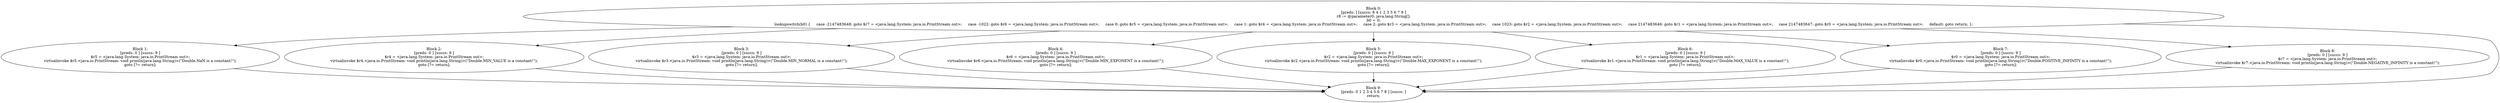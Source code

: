 digraph "unitGraph" {
    "Block 0:
[preds: ] [succs: 8 4 1 2 3 5 6 7 9 ]
r8 := @parameter0: java.lang.String[];
b0 = 0;
lookupswitch(b0) {     case -2147483648: goto $r7 = <java.lang.System: java.io.PrintStream out>;     case -1022: goto $r6 = <java.lang.System: java.io.PrintStream out>;     case 0: goto $r5 = <java.lang.System: java.io.PrintStream out>;     case 1: goto $r4 = <java.lang.System: java.io.PrintStream out>;     case 2: goto $r3 = <java.lang.System: java.io.PrintStream out>;     case 1023: goto $r2 = <java.lang.System: java.io.PrintStream out>;     case 2147483646: goto $r1 = <java.lang.System: java.io.PrintStream out>;     case 2147483647: goto $r0 = <java.lang.System: java.io.PrintStream out>;     default: goto return; };
"
    "Block 1:
[preds: 0 ] [succs: 9 ]
$r5 = <java.lang.System: java.io.PrintStream out>;
virtualinvoke $r5.<java.io.PrintStream: void println(java.lang.String)>(\"Double.NaN is a constant!\");
goto [?= return];
"
    "Block 2:
[preds: 0 ] [succs: 9 ]
$r4 = <java.lang.System: java.io.PrintStream out>;
virtualinvoke $r4.<java.io.PrintStream: void println(java.lang.String)>(\"Double.MIN_VALUE is a constant!\");
goto [?= return];
"
    "Block 3:
[preds: 0 ] [succs: 9 ]
$r3 = <java.lang.System: java.io.PrintStream out>;
virtualinvoke $r3.<java.io.PrintStream: void println(java.lang.String)>(\"Double.MIN_NORMAL is a constant!\");
goto [?= return];
"
    "Block 4:
[preds: 0 ] [succs: 9 ]
$r6 = <java.lang.System: java.io.PrintStream out>;
virtualinvoke $r6.<java.io.PrintStream: void println(java.lang.String)>(\"Double.MIN_EXPONENT is a constant!\");
goto [?= return];
"
    "Block 5:
[preds: 0 ] [succs: 9 ]
$r2 = <java.lang.System: java.io.PrintStream out>;
virtualinvoke $r2.<java.io.PrintStream: void println(java.lang.String)>(\"Double.MAX_EXPONENT is a constant!\");
goto [?= return];
"
    "Block 6:
[preds: 0 ] [succs: 9 ]
$r1 = <java.lang.System: java.io.PrintStream out>;
virtualinvoke $r1.<java.io.PrintStream: void println(java.lang.String)>(\"Double.MAX_VALUE is a constant!\");
goto [?= return];
"
    "Block 7:
[preds: 0 ] [succs: 9 ]
$r0 = <java.lang.System: java.io.PrintStream out>;
virtualinvoke $r0.<java.io.PrintStream: void println(java.lang.String)>(\"Double.POSITIVE_INFINITY is a constant!\");
goto [?= return];
"
    "Block 8:
[preds: 0 ] [succs: 9 ]
$r7 = <java.lang.System: java.io.PrintStream out>;
virtualinvoke $r7.<java.io.PrintStream: void println(java.lang.String)>(\"Double.NEGATIVE_INFINITY is a constant!\");
"
    "Block 9:
[preds: 0 1 2 3 4 5 6 7 8 ] [succs: ]
return;
"
    "Block 0:
[preds: ] [succs: 8 4 1 2 3 5 6 7 9 ]
r8 := @parameter0: java.lang.String[];
b0 = 0;
lookupswitch(b0) {     case -2147483648: goto $r7 = <java.lang.System: java.io.PrintStream out>;     case -1022: goto $r6 = <java.lang.System: java.io.PrintStream out>;     case 0: goto $r5 = <java.lang.System: java.io.PrintStream out>;     case 1: goto $r4 = <java.lang.System: java.io.PrintStream out>;     case 2: goto $r3 = <java.lang.System: java.io.PrintStream out>;     case 1023: goto $r2 = <java.lang.System: java.io.PrintStream out>;     case 2147483646: goto $r1 = <java.lang.System: java.io.PrintStream out>;     case 2147483647: goto $r0 = <java.lang.System: java.io.PrintStream out>;     default: goto return; };
"->"Block 8:
[preds: 0 ] [succs: 9 ]
$r7 = <java.lang.System: java.io.PrintStream out>;
virtualinvoke $r7.<java.io.PrintStream: void println(java.lang.String)>(\"Double.NEGATIVE_INFINITY is a constant!\");
";
    "Block 0:
[preds: ] [succs: 8 4 1 2 3 5 6 7 9 ]
r8 := @parameter0: java.lang.String[];
b0 = 0;
lookupswitch(b0) {     case -2147483648: goto $r7 = <java.lang.System: java.io.PrintStream out>;     case -1022: goto $r6 = <java.lang.System: java.io.PrintStream out>;     case 0: goto $r5 = <java.lang.System: java.io.PrintStream out>;     case 1: goto $r4 = <java.lang.System: java.io.PrintStream out>;     case 2: goto $r3 = <java.lang.System: java.io.PrintStream out>;     case 1023: goto $r2 = <java.lang.System: java.io.PrintStream out>;     case 2147483646: goto $r1 = <java.lang.System: java.io.PrintStream out>;     case 2147483647: goto $r0 = <java.lang.System: java.io.PrintStream out>;     default: goto return; };
"->"Block 4:
[preds: 0 ] [succs: 9 ]
$r6 = <java.lang.System: java.io.PrintStream out>;
virtualinvoke $r6.<java.io.PrintStream: void println(java.lang.String)>(\"Double.MIN_EXPONENT is a constant!\");
goto [?= return];
";
    "Block 0:
[preds: ] [succs: 8 4 1 2 3 5 6 7 9 ]
r8 := @parameter0: java.lang.String[];
b0 = 0;
lookupswitch(b0) {     case -2147483648: goto $r7 = <java.lang.System: java.io.PrintStream out>;     case -1022: goto $r6 = <java.lang.System: java.io.PrintStream out>;     case 0: goto $r5 = <java.lang.System: java.io.PrintStream out>;     case 1: goto $r4 = <java.lang.System: java.io.PrintStream out>;     case 2: goto $r3 = <java.lang.System: java.io.PrintStream out>;     case 1023: goto $r2 = <java.lang.System: java.io.PrintStream out>;     case 2147483646: goto $r1 = <java.lang.System: java.io.PrintStream out>;     case 2147483647: goto $r0 = <java.lang.System: java.io.PrintStream out>;     default: goto return; };
"->"Block 1:
[preds: 0 ] [succs: 9 ]
$r5 = <java.lang.System: java.io.PrintStream out>;
virtualinvoke $r5.<java.io.PrintStream: void println(java.lang.String)>(\"Double.NaN is a constant!\");
goto [?= return];
";
    "Block 0:
[preds: ] [succs: 8 4 1 2 3 5 6 7 9 ]
r8 := @parameter0: java.lang.String[];
b0 = 0;
lookupswitch(b0) {     case -2147483648: goto $r7 = <java.lang.System: java.io.PrintStream out>;     case -1022: goto $r6 = <java.lang.System: java.io.PrintStream out>;     case 0: goto $r5 = <java.lang.System: java.io.PrintStream out>;     case 1: goto $r4 = <java.lang.System: java.io.PrintStream out>;     case 2: goto $r3 = <java.lang.System: java.io.PrintStream out>;     case 1023: goto $r2 = <java.lang.System: java.io.PrintStream out>;     case 2147483646: goto $r1 = <java.lang.System: java.io.PrintStream out>;     case 2147483647: goto $r0 = <java.lang.System: java.io.PrintStream out>;     default: goto return; };
"->"Block 2:
[preds: 0 ] [succs: 9 ]
$r4 = <java.lang.System: java.io.PrintStream out>;
virtualinvoke $r4.<java.io.PrintStream: void println(java.lang.String)>(\"Double.MIN_VALUE is a constant!\");
goto [?= return];
";
    "Block 0:
[preds: ] [succs: 8 4 1 2 3 5 6 7 9 ]
r8 := @parameter0: java.lang.String[];
b0 = 0;
lookupswitch(b0) {     case -2147483648: goto $r7 = <java.lang.System: java.io.PrintStream out>;     case -1022: goto $r6 = <java.lang.System: java.io.PrintStream out>;     case 0: goto $r5 = <java.lang.System: java.io.PrintStream out>;     case 1: goto $r4 = <java.lang.System: java.io.PrintStream out>;     case 2: goto $r3 = <java.lang.System: java.io.PrintStream out>;     case 1023: goto $r2 = <java.lang.System: java.io.PrintStream out>;     case 2147483646: goto $r1 = <java.lang.System: java.io.PrintStream out>;     case 2147483647: goto $r0 = <java.lang.System: java.io.PrintStream out>;     default: goto return; };
"->"Block 3:
[preds: 0 ] [succs: 9 ]
$r3 = <java.lang.System: java.io.PrintStream out>;
virtualinvoke $r3.<java.io.PrintStream: void println(java.lang.String)>(\"Double.MIN_NORMAL is a constant!\");
goto [?= return];
";
    "Block 0:
[preds: ] [succs: 8 4 1 2 3 5 6 7 9 ]
r8 := @parameter0: java.lang.String[];
b0 = 0;
lookupswitch(b0) {     case -2147483648: goto $r7 = <java.lang.System: java.io.PrintStream out>;     case -1022: goto $r6 = <java.lang.System: java.io.PrintStream out>;     case 0: goto $r5 = <java.lang.System: java.io.PrintStream out>;     case 1: goto $r4 = <java.lang.System: java.io.PrintStream out>;     case 2: goto $r3 = <java.lang.System: java.io.PrintStream out>;     case 1023: goto $r2 = <java.lang.System: java.io.PrintStream out>;     case 2147483646: goto $r1 = <java.lang.System: java.io.PrintStream out>;     case 2147483647: goto $r0 = <java.lang.System: java.io.PrintStream out>;     default: goto return; };
"->"Block 5:
[preds: 0 ] [succs: 9 ]
$r2 = <java.lang.System: java.io.PrintStream out>;
virtualinvoke $r2.<java.io.PrintStream: void println(java.lang.String)>(\"Double.MAX_EXPONENT is a constant!\");
goto [?= return];
";
    "Block 0:
[preds: ] [succs: 8 4 1 2 3 5 6 7 9 ]
r8 := @parameter0: java.lang.String[];
b0 = 0;
lookupswitch(b0) {     case -2147483648: goto $r7 = <java.lang.System: java.io.PrintStream out>;     case -1022: goto $r6 = <java.lang.System: java.io.PrintStream out>;     case 0: goto $r5 = <java.lang.System: java.io.PrintStream out>;     case 1: goto $r4 = <java.lang.System: java.io.PrintStream out>;     case 2: goto $r3 = <java.lang.System: java.io.PrintStream out>;     case 1023: goto $r2 = <java.lang.System: java.io.PrintStream out>;     case 2147483646: goto $r1 = <java.lang.System: java.io.PrintStream out>;     case 2147483647: goto $r0 = <java.lang.System: java.io.PrintStream out>;     default: goto return; };
"->"Block 6:
[preds: 0 ] [succs: 9 ]
$r1 = <java.lang.System: java.io.PrintStream out>;
virtualinvoke $r1.<java.io.PrintStream: void println(java.lang.String)>(\"Double.MAX_VALUE is a constant!\");
goto [?= return];
";
    "Block 0:
[preds: ] [succs: 8 4 1 2 3 5 6 7 9 ]
r8 := @parameter0: java.lang.String[];
b0 = 0;
lookupswitch(b0) {     case -2147483648: goto $r7 = <java.lang.System: java.io.PrintStream out>;     case -1022: goto $r6 = <java.lang.System: java.io.PrintStream out>;     case 0: goto $r5 = <java.lang.System: java.io.PrintStream out>;     case 1: goto $r4 = <java.lang.System: java.io.PrintStream out>;     case 2: goto $r3 = <java.lang.System: java.io.PrintStream out>;     case 1023: goto $r2 = <java.lang.System: java.io.PrintStream out>;     case 2147483646: goto $r1 = <java.lang.System: java.io.PrintStream out>;     case 2147483647: goto $r0 = <java.lang.System: java.io.PrintStream out>;     default: goto return; };
"->"Block 7:
[preds: 0 ] [succs: 9 ]
$r0 = <java.lang.System: java.io.PrintStream out>;
virtualinvoke $r0.<java.io.PrintStream: void println(java.lang.String)>(\"Double.POSITIVE_INFINITY is a constant!\");
goto [?= return];
";
    "Block 0:
[preds: ] [succs: 8 4 1 2 3 5 6 7 9 ]
r8 := @parameter0: java.lang.String[];
b0 = 0;
lookupswitch(b0) {     case -2147483648: goto $r7 = <java.lang.System: java.io.PrintStream out>;     case -1022: goto $r6 = <java.lang.System: java.io.PrintStream out>;     case 0: goto $r5 = <java.lang.System: java.io.PrintStream out>;     case 1: goto $r4 = <java.lang.System: java.io.PrintStream out>;     case 2: goto $r3 = <java.lang.System: java.io.PrintStream out>;     case 1023: goto $r2 = <java.lang.System: java.io.PrintStream out>;     case 2147483646: goto $r1 = <java.lang.System: java.io.PrintStream out>;     case 2147483647: goto $r0 = <java.lang.System: java.io.PrintStream out>;     default: goto return; };
"->"Block 9:
[preds: 0 1 2 3 4 5 6 7 8 ] [succs: ]
return;
";
    "Block 1:
[preds: 0 ] [succs: 9 ]
$r5 = <java.lang.System: java.io.PrintStream out>;
virtualinvoke $r5.<java.io.PrintStream: void println(java.lang.String)>(\"Double.NaN is a constant!\");
goto [?= return];
"->"Block 9:
[preds: 0 1 2 3 4 5 6 7 8 ] [succs: ]
return;
";
    "Block 2:
[preds: 0 ] [succs: 9 ]
$r4 = <java.lang.System: java.io.PrintStream out>;
virtualinvoke $r4.<java.io.PrintStream: void println(java.lang.String)>(\"Double.MIN_VALUE is a constant!\");
goto [?= return];
"->"Block 9:
[preds: 0 1 2 3 4 5 6 7 8 ] [succs: ]
return;
";
    "Block 3:
[preds: 0 ] [succs: 9 ]
$r3 = <java.lang.System: java.io.PrintStream out>;
virtualinvoke $r3.<java.io.PrintStream: void println(java.lang.String)>(\"Double.MIN_NORMAL is a constant!\");
goto [?= return];
"->"Block 9:
[preds: 0 1 2 3 4 5 6 7 8 ] [succs: ]
return;
";
    "Block 4:
[preds: 0 ] [succs: 9 ]
$r6 = <java.lang.System: java.io.PrintStream out>;
virtualinvoke $r6.<java.io.PrintStream: void println(java.lang.String)>(\"Double.MIN_EXPONENT is a constant!\");
goto [?= return];
"->"Block 9:
[preds: 0 1 2 3 4 5 6 7 8 ] [succs: ]
return;
";
    "Block 5:
[preds: 0 ] [succs: 9 ]
$r2 = <java.lang.System: java.io.PrintStream out>;
virtualinvoke $r2.<java.io.PrintStream: void println(java.lang.String)>(\"Double.MAX_EXPONENT is a constant!\");
goto [?= return];
"->"Block 9:
[preds: 0 1 2 3 4 5 6 7 8 ] [succs: ]
return;
";
    "Block 6:
[preds: 0 ] [succs: 9 ]
$r1 = <java.lang.System: java.io.PrintStream out>;
virtualinvoke $r1.<java.io.PrintStream: void println(java.lang.String)>(\"Double.MAX_VALUE is a constant!\");
goto [?= return];
"->"Block 9:
[preds: 0 1 2 3 4 5 6 7 8 ] [succs: ]
return;
";
    "Block 7:
[preds: 0 ] [succs: 9 ]
$r0 = <java.lang.System: java.io.PrintStream out>;
virtualinvoke $r0.<java.io.PrintStream: void println(java.lang.String)>(\"Double.POSITIVE_INFINITY is a constant!\");
goto [?= return];
"->"Block 9:
[preds: 0 1 2 3 4 5 6 7 8 ] [succs: ]
return;
";
    "Block 8:
[preds: 0 ] [succs: 9 ]
$r7 = <java.lang.System: java.io.PrintStream out>;
virtualinvoke $r7.<java.io.PrintStream: void println(java.lang.String)>(\"Double.NEGATIVE_INFINITY is a constant!\");
"->"Block 9:
[preds: 0 1 2 3 4 5 6 7 8 ] [succs: ]
return;
";
}
